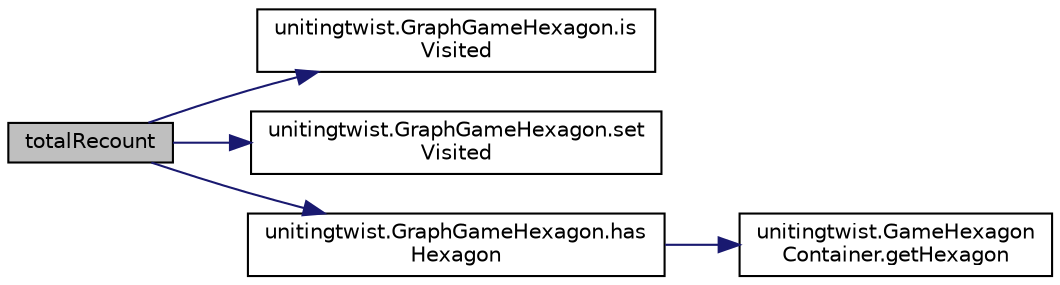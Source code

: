 digraph "totalRecount"
{
  edge [fontname="Helvetica",fontsize="10",labelfontname="Helvetica",labelfontsize="10"];
  node [fontname="Helvetica",fontsize="10",shape=record];
  rankdir="LR";
  Node61 [label="totalRecount",height=0.2,width=0.4,color="black", fillcolor="grey75", style="filled", fontcolor="black"];
  Node61 -> Node62 [color="midnightblue",fontsize="10",style="solid"];
  Node62 [label="unitingtwist.GraphGameHexagon.is\lVisited",height=0.2,width=0.4,color="black", fillcolor="white", style="filled",URL="$classunitingtwist_1_1_graph_game_hexagon.html#a2d5373d59efa89d4024c56515402d097"];
  Node61 -> Node63 [color="midnightblue",fontsize="10",style="solid"];
  Node63 [label="unitingtwist.GraphGameHexagon.set\lVisited",height=0.2,width=0.4,color="black", fillcolor="white", style="filled",URL="$classunitingtwist_1_1_graph_game_hexagon.html#a5e654106f2076606fd907476f80518c6"];
  Node61 -> Node64 [color="midnightblue",fontsize="10",style="solid"];
  Node64 [label="unitingtwist.GraphGameHexagon.has\lHexagon",height=0.2,width=0.4,color="black", fillcolor="white", style="filled",URL="$classunitingtwist_1_1_graph_game_hexagon.html#ab614a366b275084140dc6b158d395887"];
  Node64 -> Node65 [color="midnightblue",fontsize="10",style="solid"];
  Node65 [label="unitingtwist.GameHexagon\lContainer.getHexagon",height=0.2,width=0.4,color="black", fillcolor="white", style="filled",URL="$classunitingtwist_1_1_game_hexagon_container.html#a27b622ba75ab99568513b95d4a5c1bd1"];
}

